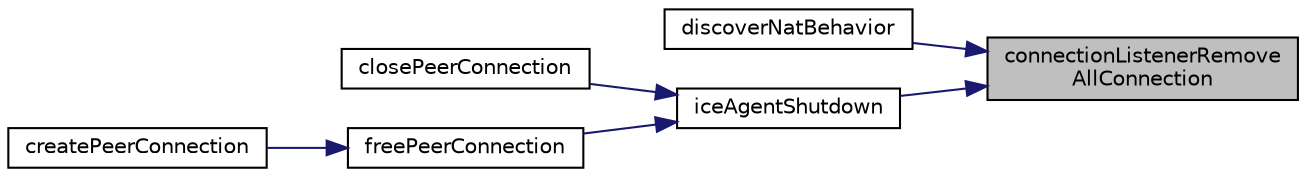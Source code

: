 digraph "connectionListenerRemoveAllConnection"
{
 // LATEX_PDF_SIZE
  edge [fontname="Helvetica",fontsize="10",labelfontname="Helvetica",labelfontsize="10"];
  node [fontname="Helvetica",fontsize="10",shape=record];
  rankdir="RL";
  Node1 [label="connectionListenerRemove\lAllConnection",height=0.2,width=0.4,color="black", fillcolor="grey75", style="filled", fontcolor="black",tooltip=" "];
  Node1 -> Node2 [dir="back",color="midnightblue",fontsize="10",style="solid",fontname="Helvetica"];
  Node2 [label="discoverNatBehavior",height=0.2,width=0.4,color="black", fillcolor="white", style="filled",URL="$group__PublicMemberFunctions.html#ga6c4139787f87c307c2033b51d65284ce",tooltip="Use the process described in https://tools.ietf.org/html/rfc5780#section-4.3 to discover NAT behavior..."];
  Node1 -> Node3 [dir="back",color="midnightblue",fontsize="10",style="solid",fontname="Helvetica"];
  Node3 [label="iceAgentShutdown",height=0.2,width=0.4,color="black", fillcolor="white", style="filled",URL="$IceAgent_8h.html#a3fc8eda4a254a7c26c3c0ae36dff28b7",tooltip=" "];
  Node3 -> Node4 [dir="back",color="midnightblue",fontsize="10",style="solid",fontname="Helvetica"];
  Node4 [label="closePeerConnection",height=0.2,width=0.4,color="black", fillcolor="white", style="filled",URL="$group__PublicMemberFunctions.html#ga9babad6ea2bc9bb97279c7034697375a",tooltip="Close the underlying DTLS session and IceAgent connection. Trigger RtcOnConnectionStateChange to RTC_..."];
  Node3 -> Node5 [dir="back",color="midnightblue",fontsize="10",style="solid",fontname="Helvetica"];
  Node5 [label="freePeerConnection",height=0.2,width=0.4,color="black", fillcolor="white", style="filled",URL="$group__PublicMemberFunctions.html#ga433b1bd125e7f221bcdad97a2a0e8949",tooltip="Free a RtcPeerConnection."];
  Node5 -> Node6 [dir="back",color="midnightblue",fontsize="10",style="solid",fontname="Helvetica"];
  Node6 [label="createPeerConnection",height=0.2,width=0.4,color="black", fillcolor="white", style="filled",URL="$group__PublicMemberFunctions.html#gada972c66438c7e7c82e1db0cfe2b2640",tooltip=" "];
}
